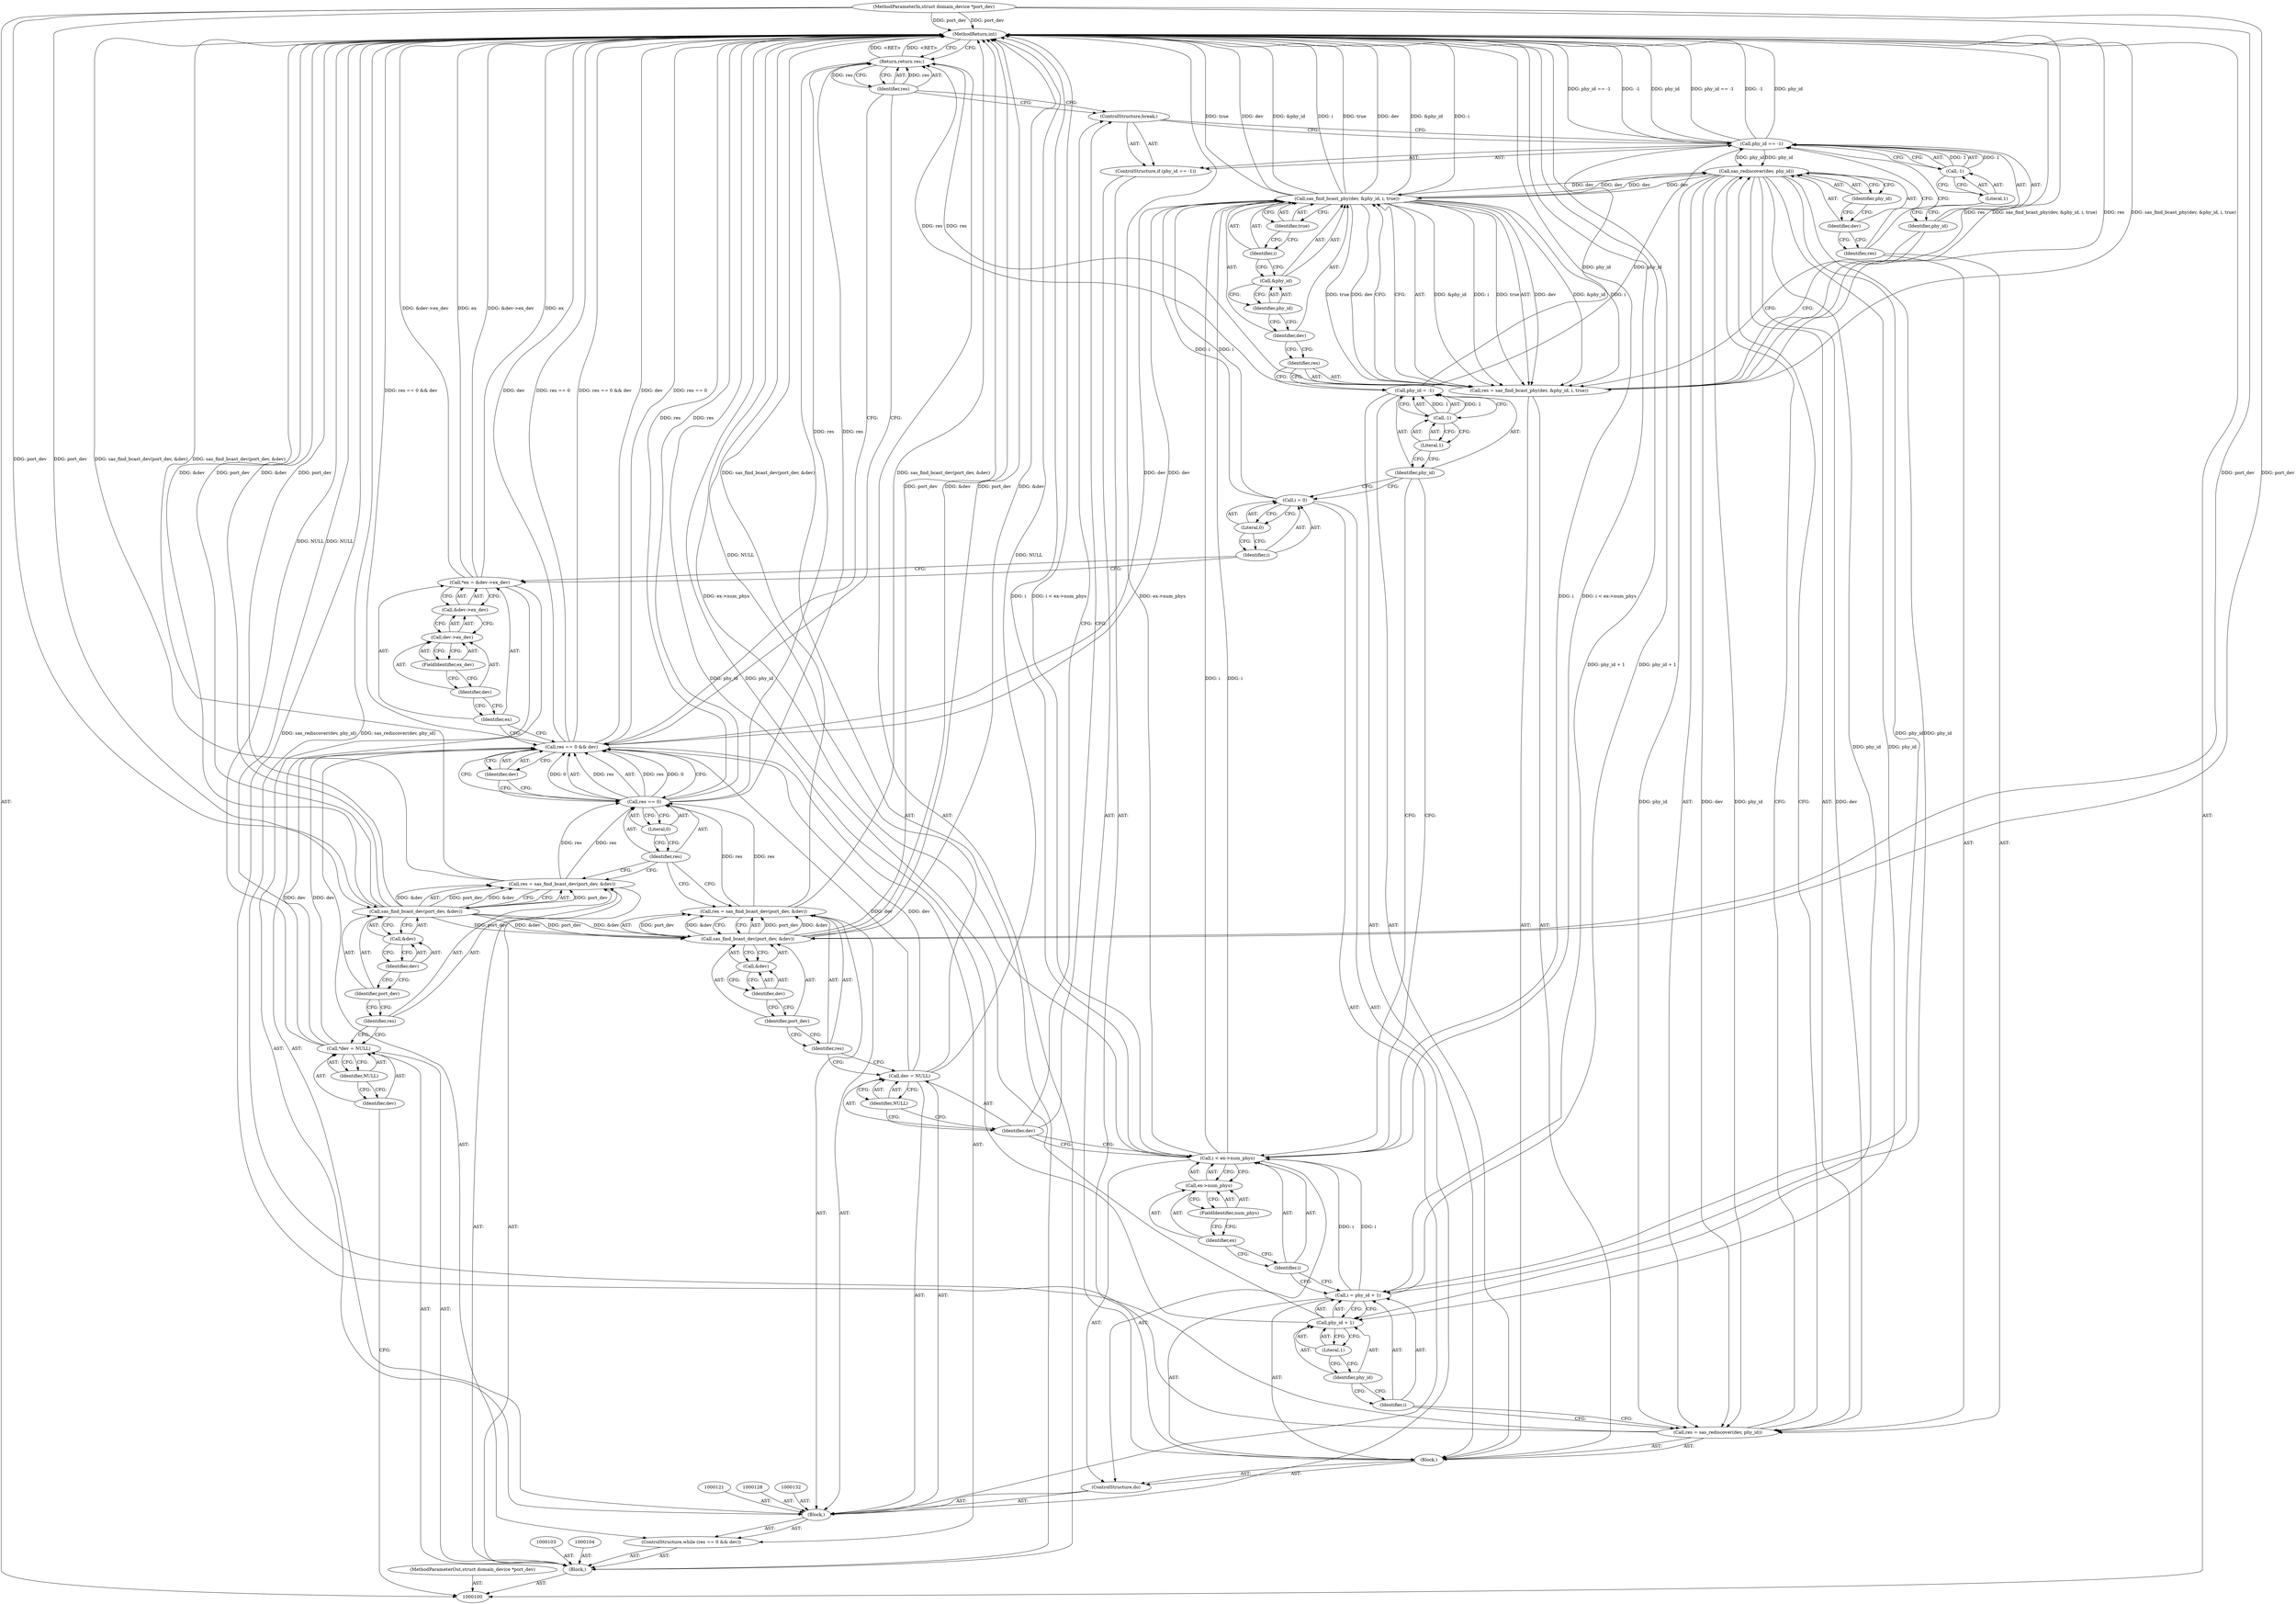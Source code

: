 digraph "1_linux_0558f33c06bb910e2879e355192227a8e8f0219d_7" {
"1000179" [label="(MethodReturn,int)"];
"1000101" [label="(MethodParameterIn,struct domain_device *port_dev)"];
"1000241" [label="(MethodParameterOut,struct domain_device *port_dev)"];
"1000133" [label="(ControlStructure,do)"];
"1000134" [label="(Block,)"];
"1000137" [label="(Call,-1)"];
"1000138" [label="(Literal,1)"];
"1000135" [label="(Call,phy_id = -1)"];
"1000136" [label="(Identifier,phy_id)"];
"1000142" [label="(Identifier,dev)"];
"1000139" [label="(Call,res = sas_find_bcast_phy(dev, &phy_id, i, true))"];
"1000140" [label="(Identifier,res)"];
"1000143" [label="(Call,&phy_id)"];
"1000144" [label="(Identifier,phy_id)"];
"1000145" [label="(Identifier,i)"];
"1000146" [label="(Identifier,true)"];
"1000141" [label="(Call,sas_find_bcast_phy(dev, &phy_id, i, true))"];
"1000150" [label="(Call,-1)"];
"1000151" [label="(Literal,1)"];
"1000147" [label="(ControlStructure,if (phy_id == -1))"];
"1000148" [label="(Call,phy_id == -1)"];
"1000149" [label="(Identifier,phy_id)"];
"1000152" [label="(ControlStructure,break;)"];
"1000155" [label="(Call,sas_rediscover(dev, phy_id))"];
"1000156" [label="(Identifier,dev)"];
"1000157" [label="(Identifier,phy_id)"];
"1000153" [label="(Call,res = sas_rediscover(dev, phy_id))"];
"1000154" [label="(Identifier,res)"];
"1000162" [label="(Literal,1)"];
"1000158" [label="(Call,i = phy_id + 1)"];
"1000159" [label="(Identifier,i)"];
"1000160" [label="(Call,phy_id + 1)"];
"1000161" [label="(Identifier,phy_id)"];
"1000163" [label="(Call,i < ex->num_phys)"];
"1000164" [label="(Identifier,i)"];
"1000165" [label="(Call,ex->num_phys)"];
"1000166" [label="(Identifier,ex)"];
"1000167" [label="(FieldIdentifier,num_phys)"];
"1000168" [label="(Call,dev = NULL)"];
"1000169" [label="(Identifier,dev)"];
"1000170" [label="(Identifier,NULL)"];
"1000102" [label="(Block,)"];
"1000171" [label="(Call,res = sas_find_bcast_dev(port_dev, &dev))"];
"1000172" [label="(Identifier,res)"];
"1000174" [label="(Identifier,port_dev)"];
"1000175" [label="(Call,&dev)"];
"1000176" [label="(Identifier,dev)"];
"1000173" [label="(Call,sas_find_bcast_dev(port_dev, &dev))"];
"1000177" [label="(Return,return res;)"];
"1000178" [label="(Identifier,res)"];
"1000105" [label="(Call,*dev = NULL)"];
"1000106" [label="(Identifier,dev)"];
"1000107" [label="(Identifier,NULL)"];
"1000108" [label="(Call,res = sas_find_bcast_dev(port_dev, &dev))"];
"1000109" [label="(Identifier,res)"];
"1000111" [label="(Identifier,port_dev)"];
"1000112" [label="(Call,&dev)"];
"1000113" [label="(Identifier,dev)"];
"1000110" [label="(Call,sas_find_bcast_dev(port_dev, &dev))"];
"1000114" [label="(ControlStructure,while (res == 0 && dev))"];
"1000118" [label="(Literal,0)"];
"1000119" [label="(Identifier,dev)"];
"1000115" [label="(Call,res == 0 && dev)"];
"1000116" [label="(Call,res == 0)"];
"1000117" [label="(Identifier,res)"];
"1000122" [label="(Call,*ex = &dev->ex_dev)"];
"1000123" [label="(Identifier,ex)"];
"1000124" [label="(Call,&dev->ex_dev)"];
"1000125" [label="(Call,dev->ex_dev)"];
"1000126" [label="(Identifier,dev)"];
"1000127" [label="(FieldIdentifier,ex_dev)"];
"1000131" [label="(Literal,0)"];
"1000120" [label="(Block,)"];
"1000129" [label="(Call,i = 0)"];
"1000130" [label="(Identifier,i)"];
"1000179" -> "1000100"  [label="AST: "];
"1000179" -> "1000177"  [label="CFG: "];
"1000116" -> "1000179"  [label="DDG: res"];
"1000141" -> "1000179"  [label="DDG: dev"];
"1000141" -> "1000179"  [label="DDG: &phy_id"];
"1000141" -> "1000179"  [label="DDG: i"];
"1000141" -> "1000179"  [label="DDG: true"];
"1000105" -> "1000179"  [label="DDG: NULL"];
"1000158" -> "1000179"  [label="DDG: phy_id + 1"];
"1000139" -> "1000179"  [label="DDG: res"];
"1000139" -> "1000179"  [label="DDG: sas_find_bcast_phy(dev, &phy_id, i, true)"];
"1000115" -> "1000179"  [label="DDG: res == 0 && dev"];
"1000115" -> "1000179"  [label="DDG: dev"];
"1000115" -> "1000179"  [label="DDG: res == 0"];
"1000110" -> "1000179"  [label="DDG: &dev"];
"1000110" -> "1000179"  [label="DDG: port_dev"];
"1000163" -> "1000179"  [label="DDG: i"];
"1000163" -> "1000179"  [label="DDG: i < ex->num_phys"];
"1000163" -> "1000179"  [label="DDG: ex->num_phys"];
"1000122" -> "1000179"  [label="DDG: ex"];
"1000122" -> "1000179"  [label="DDG: &dev->ex_dev"];
"1000153" -> "1000179"  [label="DDG: sas_rediscover(dev, phy_id)"];
"1000148" -> "1000179"  [label="DDG: phy_id"];
"1000148" -> "1000179"  [label="DDG: phy_id == -1"];
"1000148" -> "1000179"  [label="DDG: -1"];
"1000101" -> "1000179"  [label="DDG: port_dev"];
"1000108" -> "1000179"  [label="DDG: sas_find_bcast_dev(port_dev, &dev)"];
"1000171" -> "1000179"  [label="DDG: sas_find_bcast_dev(port_dev, &dev)"];
"1000168" -> "1000179"  [label="DDG: NULL"];
"1000160" -> "1000179"  [label="DDG: phy_id"];
"1000173" -> "1000179"  [label="DDG: port_dev"];
"1000173" -> "1000179"  [label="DDG: &dev"];
"1000177" -> "1000179"  [label="DDG: <RET>"];
"1000101" -> "1000100"  [label="AST: "];
"1000101" -> "1000179"  [label="DDG: port_dev"];
"1000101" -> "1000110"  [label="DDG: port_dev"];
"1000101" -> "1000173"  [label="DDG: port_dev"];
"1000241" -> "1000100"  [label="AST: "];
"1000133" -> "1000120"  [label="AST: "];
"1000134" -> "1000133"  [label="AST: "];
"1000163" -> "1000133"  [label="AST: "];
"1000134" -> "1000133"  [label="AST: "];
"1000135" -> "1000134"  [label="AST: "];
"1000139" -> "1000134"  [label="AST: "];
"1000147" -> "1000134"  [label="AST: "];
"1000153" -> "1000134"  [label="AST: "];
"1000158" -> "1000134"  [label="AST: "];
"1000137" -> "1000135"  [label="AST: "];
"1000137" -> "1000138"  [label="CFG: "];
"1000138" -> "1000137"  [label="AST: "];
"1000135" -> "1000137"  [label="CFG: "];
"1000137" -> "1000135"  [label="DDG: 1"];
"1000138" -> "1000137"  [label="AST: "];
"1000138" -> "1000136"  [label="CFG: "];
"1000137" -> "1000138"  [label="CFG: "];
"1000135" -> "1000134"  [label="AST: "];
"1000135" -> "1000137"  [label="CFG: "];
"1000136" -> "1000135"  [label="AST: "];
"1000137" -> "1000135"  [label="AST: "];
"1000140" -> "1000135"  [label="CFG: "];
"1000137" -> "1000135"  [label="DDG: 1"];
"1000135" -> "1000148"  [label="DDG: phy_id"];
"1000136" -> "1000135"  [label="AST: "];
"1000136" -> "1000163"  [label="CFG: "];
"1000136" -> "1000129"  [label="CFG: "];
"1000138" -> "1000136"  [label="CFG: "];
"1000142" -> "1000141"  [label="AST: "];
"1000142" -> "1000140"  [label="CFG: "];
"1000144" -> "1000142"  [label="CFG: "];
"1000139" -> "1000134"  [label="AST: "];
"1000139" -> "1000141"  [label="CFG: "];
"1000140" -> "1000139"  [label="AST: "];
"1000141" -> "1000139"  [label="AST: "];
"1000149" -> "1000139"  [label="CFG: "];
"1000139" -> "1000179"  [label="DDG: res"];
"1000139" -> "1000179"  [label="DDG: sas_find_bcast_phy(dev, &phy_id, i, true)"];
"1000141" -> "1000139"  [label="DDG: dev"];
"1000141" -> "1000139"  [label="DDG: &phy_id"];
"1000141" -> "1000139"  [label="DDG: i"];
"1000141" -> "1000139"  [label="DDG: true"];
"1000139" -> "1000177"  [label="DDG: res"];
"1000140" -> "1000139"  [label="AST: "];
"1000140" -> "1000135"  [label="CFG: "];
"1000142" -> "1000140"  [label="CFG: "];
"1000143" -> "1000141"  [label="AST: "];
"1000143" -> "1000144"  [label="CFG: "];
"1000144" -> "1000143"  [label="AST: "];
"1000145" -> "1000143"  [label="CFG: "];
"1000144" -> "1000143"  [label="AST: "];
"1000144" -> "1000142"  [label="CFG: "];
"1000143" -> "1000144"  [label="CFG: "];
"1000145" -> "1000141"  [label="AST: "];
"1000145" -> "1000143"  [label="CFG: "];
"1000146" -> "1000145"  [label="CFG: "];
"1000146" -> "1000141"  [label="AST: "];
"1000146" -> "1000145"  [label="CFG: "];
"1000141" -> "1000146"  [label="CFG: "];
"1000141" -> "1000139"  [label="AST: "];
"1000141" -> "1000146"  [label="CFG: "];
"1000142" -> "1000141"  [label="AST: "];
"1000143" -> "1000141"  [label="AST: "];
"1000145" -> "1000141"  [label="AST: "];
"1000146" -> "1000141"  [label="AST: "];
"1000139" -> "1000141"  [label="CFG: "];
"1000141" -> "1000179"  [label="DDG: dev"];
"1000141" -> "1000179"  [label="DDG: &phy_id"];
"1000141" -> "1000179"  [label="DDG: i"];
"1000141" -> "1000179"  [label="DDG: true"];
"1000141" -> "1000139"  [label="DDG: dev"];
"1000141" -> "1000139"  [label="DDG: &phy_id"];
"1000141" -> "1000139"  [label="DDG: i"];
"1000141" -> "1000139"  [label="DDG: true"];
"1000155" -> "1000141"  [label="DDG: dev"];
"1000115" -> "1000141"  [label="DDG: dev"];
"1000129" -> "1000141"  [label="DDG: i"];
"1000163" -> "1000141"  [label="DDG: i"];
"1000141" -> "1000155"  [label="DDG: dev"];
"1000150" -> "1000148"  [label="AST: "];
"1000150" -> "1000151"  [label="CFG: "];
"1000151" -> "1000150"  [label="AST: "];
"1000148" -> "1000150"  [label="CFG: "];
"1000150" -> "1000148"  [label="DDG: 1"];
"1000151" -> "1000150"  [label="AST: "];
"1000151" -> "1000149"  [label="CFG: "];
"1000150" -> "1000151"  [label="CFG: "];
"1000147" -> "1000134"  [label="AST: "];
"1000148" -> "1000147"  [label="AST: "];
"1000152" -> "1000147"  [label="AST: "];
"1000148" -> "1000147"  [label="AST: "];
"1000148" -> "1000150"  [label="CFG: "];
"1000149" -> "1000148"  [label="AST: "];
"1000150" -> "1000148"  [label="AST: "];
"1000152" -> "1000148"  [label="CFG: "];
"1000154" -> "1000148"  [label="CFG: "];
"1000148" -> "1000179"  [label="DDG: phy_id"];
"1000148" -> "1000179"  [label="DDG: phy_id == -1"];
"1000148" -> "1000179"  [label="DDG: -1"];
"1000135" -> "1000148"  [label="DDG: phy_id"];
"1000150" -> "1000148"  [label="DDG: 1"];
"1000148" -> "1000155"  [label="DDG: phy_id"];
"1000149" -> "1000148"  [label="AST: "];
"1000149" -> "1000139"  [label="CFG: "];
"1000151" -> "1000149"  [label="CFG: "];
"1000152" -> "1000147"  [label="AST: "];
"1000152" -> "1000148"  [label="CFG: "];
"1000169" -> "1000152"  [label="CFG: "];
"1000178" -> "1000152"  [label="CFG: "];
"1000155" -> "1000153"  [label="AST: "];
"1000155" -> "1000157"  [label="CFG: "];
"1000156" -> "1000155"  [label="AST: "];
"1000157" -> "1000155"  [label="AST: "];
"1000153" -> "1000155"  [label="CFG: "];
"1000155" -> "1000141"  [label="DDG: dev"];
"1000155" -> "1000153"  [label="DDG: dev"];
"1000155" -> "1000153"  [label="DDG: phy_id"];
"1000141" -> "1000155"  [label="DDG: dev"];
"1000148" -> "1000155"  [label="DDG: phy_id"];
"1000155" -> "1000158"  [label="DDG: phy_id"];
"1000155" -> "1000160"  [label="DDG: phy_id"];
"1000156" -> "1000155"  [label="AST: "];
"1000156" -> "1000154"  [label="CFG: "];
"1000157" -> "1000156"  [label="CFG: "];
"1000157" -> "1000155"  [label="AST: "];
"1000157" -> "1000156"  [label="CFG: "];
"1000155" -> "1000157"  [label="CFG: "];
"1000153" -> "1000134"  [label="AST: "];
"1000153" -> "1000155"  [label="CFG: "];
"1000154" -> "1000153"  [label="AST: "];
"1000155" -> "1000153"  [label="AST: "];
"1000159" -> "1000153"  [label="CFG: "];
"1000153" -> "1000179"  [label="DDG: sas_rediscover(dev, phy_id)"];
"1000155" -> "1000153"  [label="DDG: dev"];
"1000155" -> "1000153"  [label="DDG: phy_id"];
"1000154" -> "1000153"  [label="AST: "];
"1000154" -> "1000148"  [label="CFG: "];
"1000156" -> "1000154"  [label="CFG: "];
"1000162" -> "1000160"  [label="AST: "];
"1000162" -> "1000161"  [label="CFG: "];
"1000160" -> "1000162"  [label="CFG: "];
"1000158" -> "1000134"  [label="AST: "];
"1000158" -> "1000160"  [label="CFG: "];
"1000159" -> "1000158"  [label="AST: "];
"1000160" -> "1000158"  [label="AST: "];
"1000164" -> "1000158"  [label="CFG: "];
"1000158" -> "1000179"  [label="DDG: phy_id + 1"];
"1000155" -> "1000158"  [label="DDG: phy_id"];
"1000158" -> "1000163"  [label="DDG: i"];
"1000159" -> "1000158"  [label="AST: "];
"1000159" -> "1000153"  [label="CFG: "];
"1000161" -> "1000159"  [label="CFG: "];
"1000160" -> "1000158"  [label="AST: "];
"1000160" -> "1000162"  [label="CFG: "];
"1000161" -> "1000160"  [label="AST: "];
"1000162" -> "1000160"  [label="AST: "];
"1000158" -> "1000160"  [label="CFG: "];
"1000160" -> "1000179"  [label="DDG: phy_id"];
"1000155" -> "1000160"  [label="DDG: phy_id"];
"1000161" -> "1000160"  [label="AST: "];
"1000161" -> "1000159"  [label="CFG: "];
"1000162" -> "1000161"  [label="CFG: "];
"1000163" -> "1000133"  [label="AST: "];
"1000163" -> "1000165"  [label="CFG: "];
"1000164" -> "1000163"  [label="AST: "];
"1000165" -> "1000163"  [label="AST: "];
"1000136" -> "1000163"  [label="CFG: "];
"1000169" -> "1000163"  [label="CFG: "];
"1000163" -> "1000179"  [label="DDG: i"];
"1000163" -> "1000179"  [label="DDG: i < ex->num_phys"];
"1000163" -> "1000179"  [label="DDG: ex->num_phys"];
"1000163" -> "1000141"  [label="DDG: i"];
"1000158" -> "1000163"  [label="DDG: i"];
"1000164" -> "1000163"  [label="AST: "];
"1000164" -> "1000158"  [label="CFG: "];
"1000166" -> "1000164"  [label="CFG: "];
"1000165" -> "1000163"  [label="AST: "];
"1000165" -> "1000167"  [label="CFG: "];
"1000166" -> "1000165"  [label="AST: "];
"1000167" -> "1000165"  [label="AST: "];
"1000163" -> "1000165"  [label="CFG: "];
"1000166" -> "1000165"  [label="AST: "];
"1000166" -> "1000164"  [label="CFG: "];
"1000167" -> "1000166"  [label="CFG: "];
"1000167" -> "1000165"  [label="AST: "];
"1000167" -> "1000166"  [label="CFG: "];
"1000165" -> "1000167"  [label="CFG: "];
"1000168" -> "1000120"  [label="AST: "];
"1000168" -> "1000170"  [label="CFG: "];
"1000169" -> "1000168"  [label="AST: "];
"1000170" -> "1000168"  [label="AST: "];
"1000172" -> "1000168"  [label="CFG: "];
"1000168" -> "1000179"  [label="DDG: NULL"];
"1000168" -> "1000115"  [label="DDG: dev"];
"1000169" -> "1000168"  [label="AST: "];
"1000169" -> "1000163"  [label="CFG: "];
"1000169" -> "1000152"  [label="CFG: "];
"1000170" -> "1000169"  [label="CFG: "];
"1000170" -> "1000168"  [label="AST: "];
"1000170" -> "1000169"  [label="CFG: "];
"1000168" -> "1000170"  [label="CFG: "];
"1000102" -> "1000100"  [label="AST: "];
"1000103" -> "1000102"  [label="AST: "];
"1000104" -> "1000102"  [label="AST: "];
"1000105" -> "1000102"  [label="AST: "];
"1000108" -> "1000102"  [label="AST: "];
"1000114" -> "1000102"  [label="AST: "];
"1000177" -> "1000102"  [label="AST: "];
"1000171" -> "1000120"  [label="AST: "];
"1000171" -> "1000173"  [label="CFG: "];
"1000172" -> "1000171"  [label="AST: "];
"1000173" -> "1000171"  [label="AST: "];
"1000117" -> "1000171"  [label="CFG: "];
"1000171" -> "1000179"  [label="DDG: sas_find_bcast_dev(port_dev, &dev)"];
"1000171" -> "1000116"  [label="DDG: res"];
"1000173" -> "1000171"  [label="DDG: port_dev"];
"1000173" -> "1000171"  [label="DDG: &dev"];
"1000172" -> "1000171"  [label="AST: "];
"1000172" -> "1000168"  [label="CFG: "];
"1000174" -> "1000172"  [label="CFG: "];
"1000174" -> "1000173"  [label="AST: "];
"1000174" -> "1000172"  [label="CFG: "];
"1000176" -> "1000174"  [label="CFG: "];
"1000175" -> "1000173"  [label="AST: "];
"1000175" -> "1000176"  [label="CFG: "];
"1000176" -> "1000175"  [label="AST: "];
"1000173" -> "1000175"  [label="CFG: "];
"1000176" -> "1000175"  [label="AST: "];
"1000176" -> "1000174"  [label="CFG: "];
"1000175" -> "1000176"  [label="CFG: "];
"1000173" -> "1000171"  [label="AST: "];
"1000173" -> "1000175"  [label="CFG: "];
"1000174" -> "1000173"  [label="AST: "];
"1000175" -> "1000173"  [label="AST: "];
"1000171" -> "1000173"  [label="CFG: "];
"1000173" -> "1000179"  [label="DDG: port_dev"];
"1000173" -> "1000179"  [label="DDG: &dev"];
"1000173" -> "1000171"  [label="DDG: port_dev"];
"1000173" -> "1000171"  [label="DDG: &dev"];
"1000110" -> "1000173"  [label="DDG: port_dev"];
"1000110" -> "1000173"  [label="DDG: &dev"];
"1000101" -> "1000173"  [label="DDG: port_dev"];
"1000177" -> "1000102"  [label="AST: "];
"1000177" -> "1000178"  [label="CFG: "];
"1000178" -> "1000177"  [label="AST: "];
"1000179" -> "1000177"  [label="CFG: "];
"1000177" -> "1000179"  [label="DDG: <RET>"];
"1000178" -> "1000177"  [label="DDG: res"];
"1000116" -> "1000177"  [label="DDG: res"];
"1000139" -> "1000177"  [label="DDG: res"];
"1000178" -> "1000177"  [label="AST: "];
"1000178" -> "1000115"  [label="CFG: "];
"1000178" -> "1000152"  [label="CFG: "];
"1000177" -> "1000178"  [label="CFG: "];
"1000178" -> "1000177"  [label="DDG: res"];
"1000105" -> "1000102"  [label="AST: "];
"1000105" -> "1000107"  [label="CFG: "];
"1000106" -> "1000105"  [label="AST: "];
"1000107" -> "1000105"  [label="AST: "];
"1000109" -> "1000105"  [label="CFG: "];
"1000105" -> "1000179"  [label="DDG: NULL"];
"1000105" -> "1000115"  [label="DDG: dev"];
"1000106" -> "1000105"  [label="AST: "];
"1000106" -> "1000100"  [label="CFG: "];
"1000107" -> "1000106"  [label="CFG: "];
"1000107" -> "1000105"  [label="AST: "];
"1000107" -> "1000106"  [label="CFG: "];
"1000105" -> "1000107"  [label="CFG: "];
"1000108" -> "1000102"  [label="AST: "];
"1000108" -> "1000110"  [label="CFG: "];
"1000109" -> "1000108"  [label="AST: "];
"1000110" -> "1000108"  [label="AST: "];
"1000117" -> "1000108"  [label="CFG: "];
"1000108" -> "1000179"  [label="DDG: sas_find_bcast_dev(port_dev, &dev)"];
"1000110" -> "1000108"  [label="DDG: port_dev"];
"1000110" -> "1000108"  [label="DDG: &dev"];
"1000108" -> "1000116"  [label="DDG: res"];
"1000109" -> "1000108"  [label="AST: "];
"1000109" -> "1000105"  [label="CFG: "];
"1000111" -> "1000109"  [label="CFG: "];
"1000111" -> "1000110"  [label="AST: "];
"1000111" -> "1000109"  [label="CFG: "];
"1000113" -> "1000111"  [label="CFG: "];
"1000112" -> "1000110"  [label="AST: "];
"1000112" -> "1000113"  [label="CFG: "];
"1000113" -> "1000112"  [label="AST: "];
"1000110" -> "1000112"  [label="CFG: "];
"1000113" -> "1000112"  [label="AST: "];
"1000113" -> "1000111"  [label="CFG: "];
"1000112" -> "1000113"  [label="CFG: "];
"1000110" -> "1000108"  [label="AST: "];
"1000110" -> "1000112"  [label="CFG: "];
"1000111" -> "1000110"  [label="AST: "];
"1000112" -> "1000110"  [label="AST: "];
"1000108" -> "1000110"  [label="CFG: "];
"1000110" -> "1000179"  [label="DDG: &dev"];
"1000110" -> "1000179"  [label="DDG: port_dev"];
"1000110" -> "1000108"  [label="DDG: port_dev"];
"1000110" -> "1000108"  [label="DDG: &dev"];
"1000101" -> "1000110"  [label="DDG: port_dev"];
"1000110" -> "1000173"  [label="DDG: port_dev"];
"1000110" -> "1000173"  [label="DDG: &dev"];
"1000114" -> "1000102"  [label="AST: "];
"1000115" -> "1000114"  [label="AST: "];
"1000120" -> "1000114"  [label="AST: "];
"1000118" -> "1000116"  [label="AST: "];
"1000118" -> "1000117"  [label="CFG: "];
"1000116" -> "1000118"  [label="CFG: "];
"1000119" -> "1000115"  [label="AST: "];
"1000119" -> "1000116"  [label="CFG: "];
"1000115" -> "1000119"  [label="CFG: "];
"1000115" -> "1000114"  [label="AST: "];
"1000115" -> "1000116"  [label="CFG: "];
"1000115" -> "1000119"  [label="CFG: "];
"1000116" -> "1000115"  [label="AST: "];
"1000119" -> "1000115"  [label="AST: "];
"1000123" -> "1000115"  [label="CFG: "];
"1000178" -> "1000115"  [label="CFG: "];
"1000115" -> "1000179"  [label="DDG: res == 0 && dev"];
"1000115" -> "1000179"  [label="DDG: dev"];
"1000115" -> "1000179"  [label="DDG: res == 0"];
"1000116" -> "1000115"  [label="DDG: res"];
"1000116" -> "1000115"  [label="DDG: 0"];
"1000168" -> "1000115"  [label="DDG: dev"];
"1000105" -> "1000115"  [label="DDG: dev"];
"1000115" -> "1000141"  [label="DDG: dev"];
"1000116" -> "1000115"  [label="AST: "];
"1000116" -> "1000118"  [label="CFG: "];
"1000117" -> "1000116"  [label="AST: "];
"1000118" -> "1000116"  [label="AST: "];
"1000119" -> "1000116"  [label="CFG: "];
"1000115" -> "1000116"  [label="CFG: "];
"1000116" -> "1000179"  [label="DDG: res"];
"1000116" -> "1000115"  [label="DDG: res"];
"1000116" -> "1000115"  [label="DDG: 0"];
"1000171" -> "1000116"  [label="DDG: res"];
"1000108" -> "1000116"  [label="DDG: res"];
"1000116" -> "1000177"  [label="DDG: res"];
"1000117" -> "1000116"  [label="AST: "];
"1000117" -> "1000171"  [label="CFG: "];
"1000117" -> "1000108"  [label="CFG: "];
"1000118" -> "1000117"  [label="CFG: "];
"1000122" -> "1000120"  [label="AST: "];
"1000122" -> "1000124"  [label="CFG: "];
"1000123" -> "1000122"  [label="AST: "];
"1000124" -> "1000122"  [label="AST: "];
"1000130" -> "1000122"  [label="CFG: "];
"1000122" -> "1000179"  [label="DDG: ex"];
"1000122" -> "1000179"  [label="DDG: &dev->ex_dev"];
"1000123" -> "1000122"  [label="AST: "];
"1000123" -> "1000115"  [label="CFG: "];
"1000126" -> "1000123"  [label="CFG: "];
"1000124" -> "1000122"  [label="AST: "];
"1000124" -> "1000125"  [label="CFG: "];
"1000125" -> "1000124"  [label="AST: "];
"1000122" -> "1000124"  [label="CFG: "];
"1000125" -> "1000124"  [label="AST: "];
"1000125" -> "1000127"  [label="CFG: "];
"1000126" -> "1000125"  [label="AST: "];
"1000127" -> "1000125"  [label="AST: "];
"1000124" -> "1000125"  [label="CFG: "];
"1000126" -> "1000125"  [label="AST: "];
"1000126" -> "1000123"  [label="CFG: "];
"1000127" -> "1000126"  [label="CFG: "];
"1000127" -> "1000125"  [label="AST: "];
"1000127" -> "1000126"  [label="CFG: "];
"1000125" -> "1000127"  [label="CFG: "];
"1000131" -> "1000129"  [label="AST: "];
"1000131" -> "1000130"  [label="CFG: "];
"1000129" -> "1000131"  [label="CFG: "];
"1000120" -> "1000114"  [label="AST: "];
"1000121" -> "1000120"  [label="AST: "];
"1000122" -> "1000120"  [label="AST: "];
"1000128" -> "1000120"  [label="AST: "];
"1000129" -> "1000120"  [label="AST: "];
"1000132" -> "1000120"  [label="AST: "];
"1000133" -> "1000120"  [label="AST: "];
"1000168" -> "1000120"  [label="AST: "];
"1000171" -> "1000120"  [label="AST: "];
"1000129" -> "1000120"  [label="AST: "];
"1000129" -> "1000131"  [label="CFG: "];
"1000130" -> "1000129"  [label="AST: "];
"1000131" -> "1000129"  [label="AST: "];
"1000136" -> "1000129"  [label="CFG: "];
"1000129" -> "1000141"  [label="DDG: i"];
"1000130" -> "1000129"  [label="AST: "];
"1000130" -> "1000122"  [label="CFG: "];
"1000131" -> "1000130"  [label="CFG: "];
}

